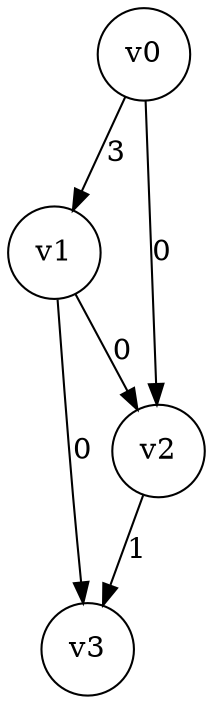 digraph
{
	node [shape=circle, label="v0"] 0;
	node [shape=circle, label="v1"] 1;
	node [shape=circle, label="v2"] 2;
	node [shape=circle, label="v3"] 3;
	0 -> 2 [label="0"]
	0 -> 1 [label="3"]
	1 -> 2 [label="0"]
	1 -> 3 [label="0"]
	2 -> 3 [label="1"]
}
